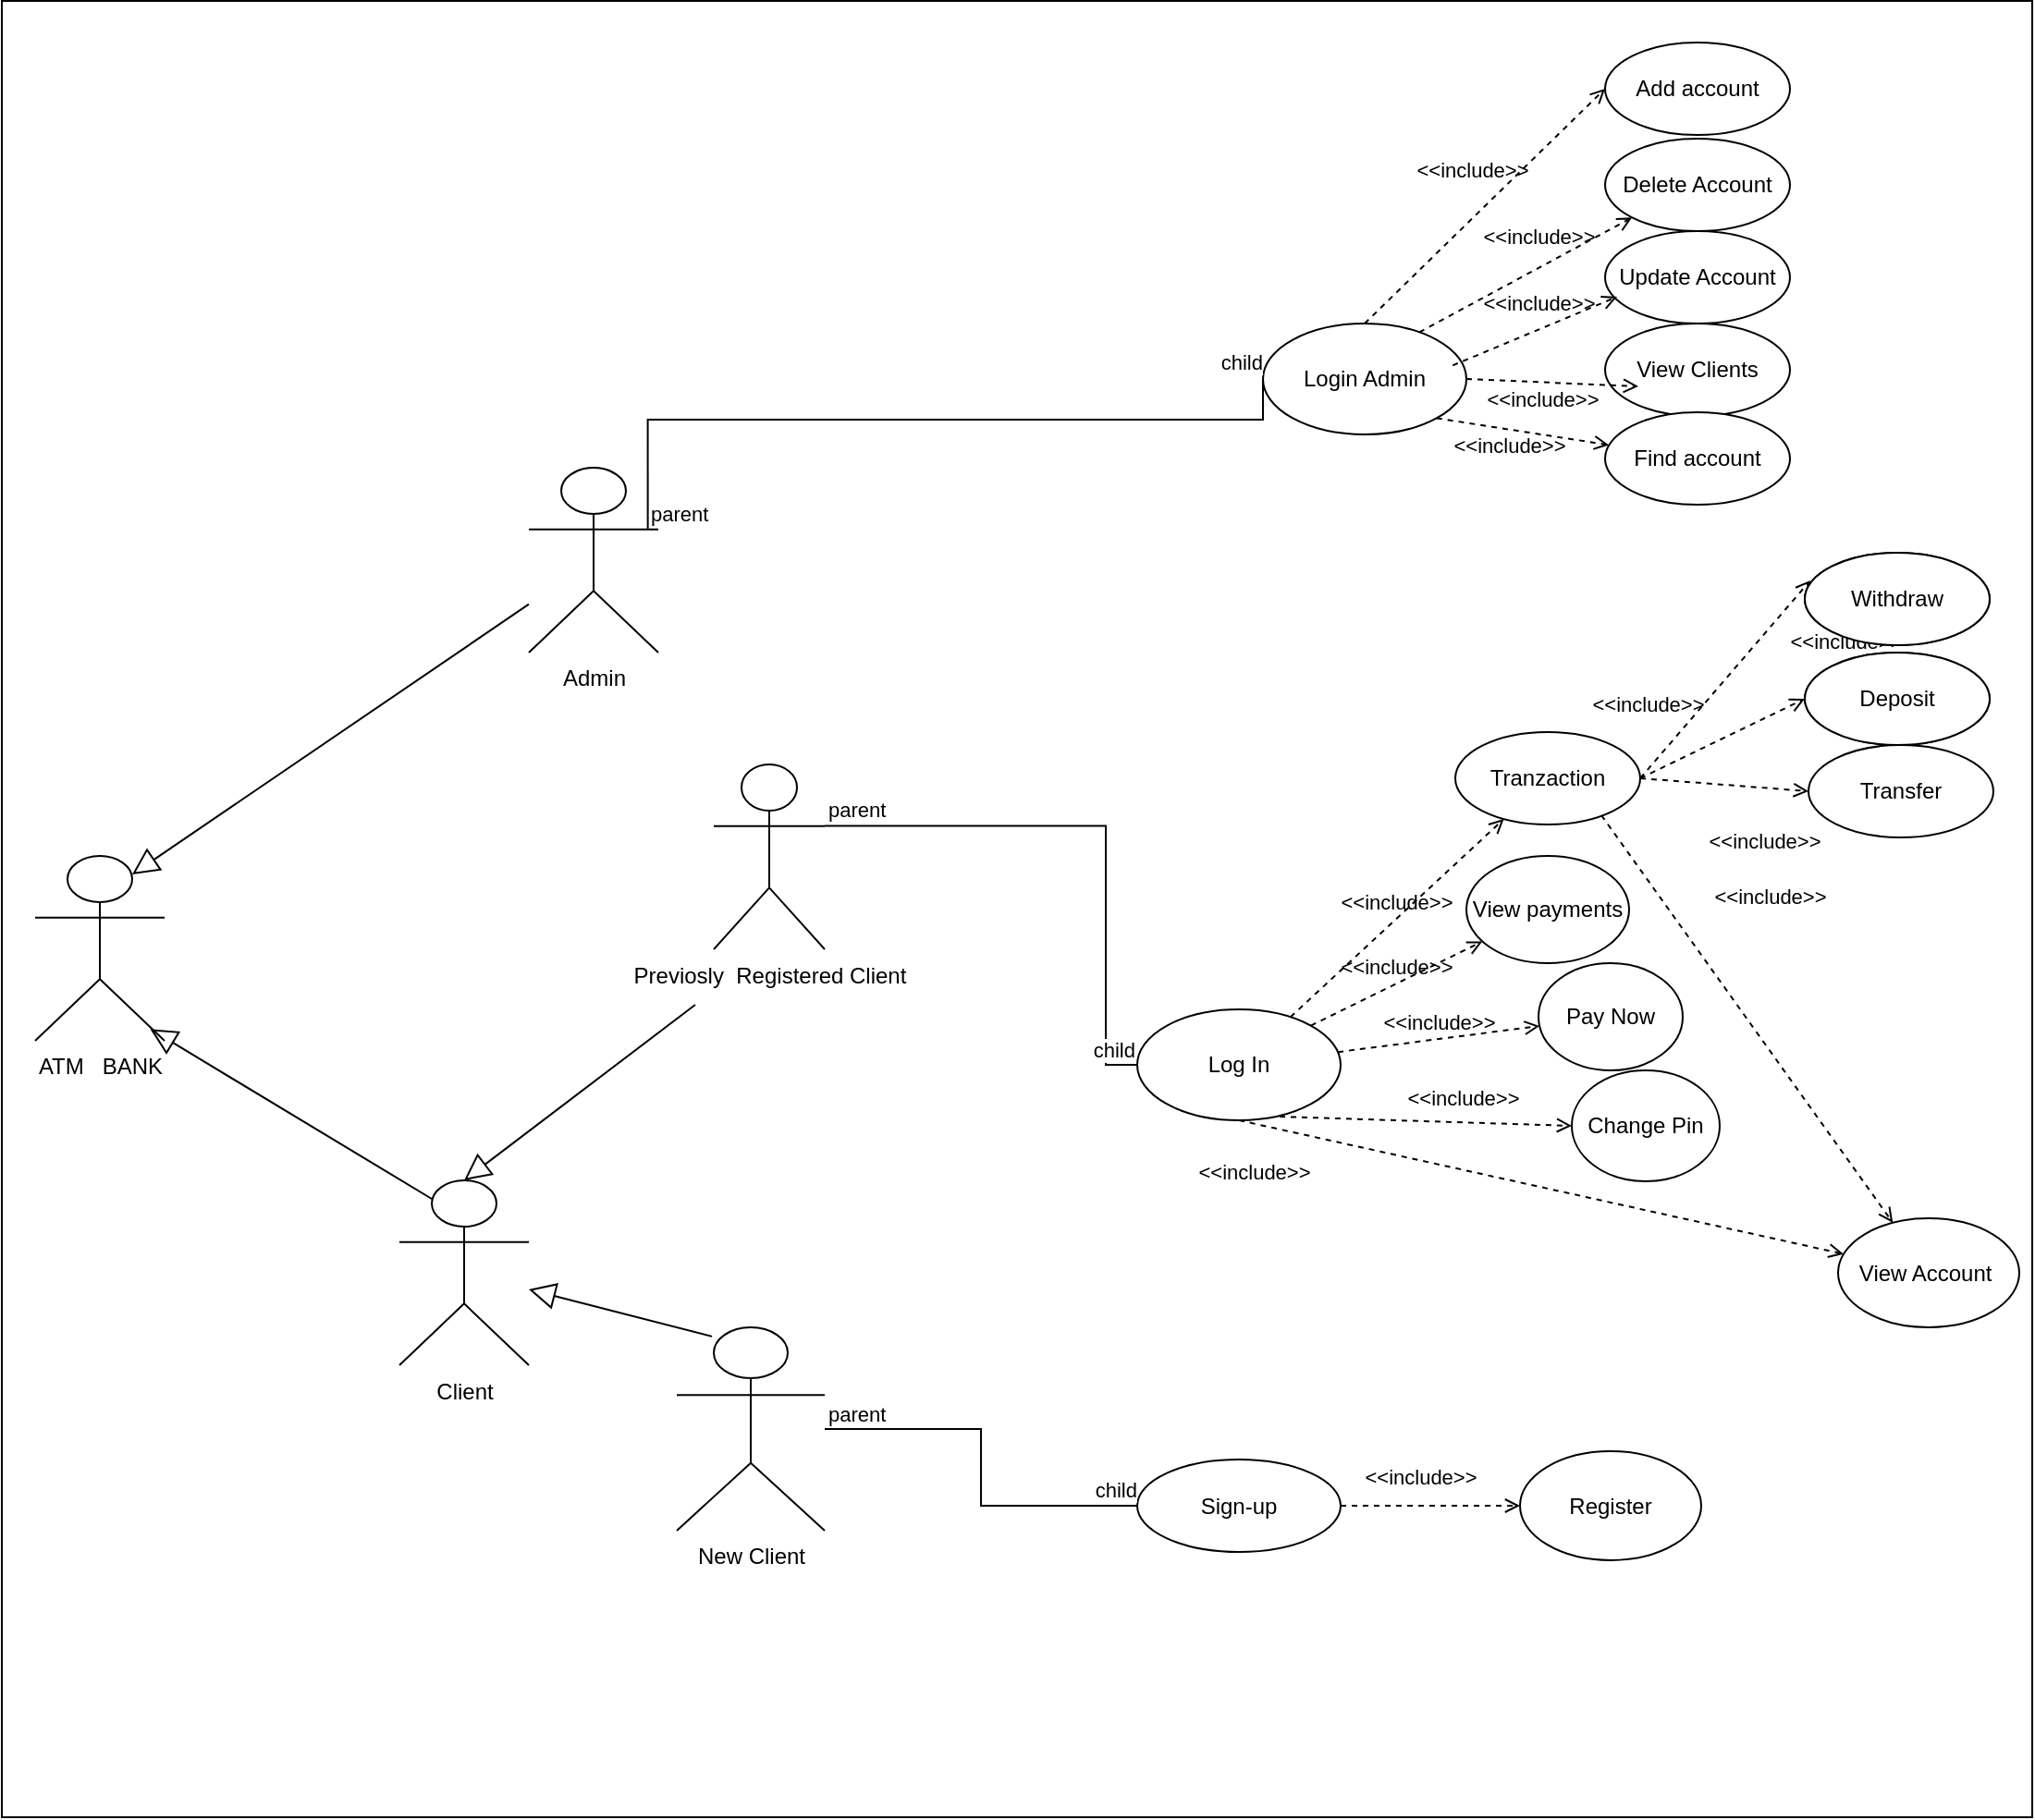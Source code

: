 <mxfile version="16.4.6" type="device"><diagram id="aFUUfVG2wBmpruRXsWwZ" name="Page-1"><mxGraphModel dx="1626" dy="947" grid="1" gridSize="18" guides="1" tooltips="1" connect="1" arrows="1" fold="1" page="1" pageScale="1" pageWidth="2827" pageHeight="2269" math="0" shadow="0"><root><object label="" id="0"><mxCell/></object><mxCell id="1" parent="0"/><mxCell id="B8zPzv0-Wtr5YbhiGRw1-2" value="" style="rounded=0;whiteSpace=wrap;html=1;" vertex="1" parent="1"><mxGeometry x="90" y="79.5" width="1098" height="982.5" as="geometry"/></mxCell><mxCell id="B8zPzv0-Wtr5YbhiGRw1-4" value="Tranzaction" style="ellipse;whiteSpace=wrap;html=1;" vertex="1" parent="1"><mxGeometry x="876" y="475" width="100" height="50" as="geometry"/></mxCell><mxCell id="B8zPzv0-Wtr5YbhiGRw1-6" value="Log In" style="ellipse;whiteSpace=wrap;html=1;" vertex="1" parent="1"><mxGeometry x="704" y="625" width="110" height="60" as="geometry"/></mxCell><mxCell id="B8zPzv0-Wtr5YbhiGRw1-7" value="View Account&amp;nbsp;" style="ellipse;whiteSpace=wrap;html=1;" vertex="1" parent="1"><mxGeometry x="1083" y="738" width="98" height="59" as="geometry"/></mxCell><mxCell id="B8zPzv0-Wtr5YbhiGRw1-8" value="Sign-up" style="ellipse;whiteSpace=wrap;html=1;" vertex="1" parent="1"><mxGeometry x="704" y="868.5" width="110" height="50" as="geometry"/></mxCell><mxCell id="B8zPzv0-Wtr5YbhiGRw1-12" value="New Client" style="shape=umlActor;html=1;verticalLabelPosition=bottom;verticalAlign=top;align=center;" vertex="1" parent="1"><mxGeometry x="455" y="797" width="80" height="110" as="geometry"/></mxCell><mxCell id="B8zPzv0-Wtr5YbhiGRw1-13" value="Client" style="shape=umlActor;html=1;verticalLabelPosition=bottom;verticalAlign=top;align=center;" vertex="1" parent="1"><mxGeometry x="305" y="717.5" width="70" height="100" as="geometry"/></mxCell><mxCell id="B8zPzv0-Wtr5YbhiGRw1-14" value="Previosly&amp;nbsp; Registered Client" style="shape=umlActor;html=1;verticalLabelPosition=bottom;verticalAlign=top;align=center;" vertex="1" parent="1"><mxGeometry x="475" y="492.5" width="60" height="100" as="geometry"/></mxCell><mxCell id="B8zPzv0-Wtr5YbhiGRw1-16" value="Change Pin&lt;span style=&quot;color: rgba(0 , 0 , 0 , 0) ; font-family: monospace ; font-size: 0px&quot;&gt;%3CmxGraphModel%3E%3Croot%3E%3CmxCell%20id%3D%220%22%2F%3E%3CmxCell%20id%3D%221%22%20parent%3D%220%22%2F%3E%3CmxCell%20id%3D%222%22%20value%3D%22Client%22%20style%3D%22shape%3DumlActor%3Bhtml%3D1%3BverticalLabelPosition%3Dbottom%3BverticalAlign%3Dtop%3Balign%3Dcenter%3B%22%20vertex%3D%221%22%20parent%3D%221%22%3E%3CmxGeometry%20x%3D%22100%22%20y%3D%22460%22%20width%3D%2230%22%20height%3D%2260%22%20as%3D%22geometry%22%2F%3E%3C%2FmxCell%3E%3C%2Froot%3E%3C%2FmxGraphModel%3E&lt;/span&gt;" style="ellipse;whiteSpace=wrap;html=1;" vertex="1" parent="1"><mxGeometry x="939" y="658" width="80" height="60" as="geometry"/></mxCell><mxCell id="B8zPzv0-Wtr5YbhiGRw1-18" value="View payments" style="ellipse;whiteSpace=wrap;html=1;" vertex="1" parent="1"><mxGeometry x="882" y="542" width="88" height="58" as="geometry"/></mxCell><mxCell id="B8zPzv0-Wtr5YbhiGRw1-19" value="Pay Now" style="ellipse;whiteSpace=wrap;html=1;" vertex="1" parent="1"><mxGeometry x="921" y="600" width="78" height="58" as="geometry"/></mxCell><mxCell id="B8zPzv0-Wtr5YbhiGRw1-20" value="" style="edgeStyle=none;html=1;endArrow=block;endFill=0;endSize=12;verticalAlign=bottom;rounded=0;entryX=0.5;entryY=0;entryDx=0;entryDy=0;entryPerimeter=0;" edge="1" parent="1" target="B8zPzv0-Wtr5YbhiGRw1-13"><mxGeometry width="160" relative="1" as="geometry"><mxPoint x="465" y="622.5" as="sourcePoint"/><mxPoint x="375.0" y="730.5" as="targetPoint"/></mxGeometry></mxCell><mxCell id="B8zPzv0-Wtr5YbhiGRw1-21" value="" style="edgeStyle=none;html=1;endArrow=block;endFill=0;endSize=12;verticalAlign=bottom;rounded=0;exitX=0.238;exitY=0.045;exitDx=0;exitDy=0;exitPerimeter=0;" edge="1" parent="1" source="B8zPzv0-Wtr5YbhiGRw1-12" target="B8zPzv0-Wtr5YbhiGRw1-13"><mxGeometry width="160" relative="1" as="geometry"><mxPoint x="525" y="842.5" as="sourcePoint"/><mxPoint x="375.0" y="812.581" as="targetPoint"/></mxGeometry></mxCell><mxCell id="B8zPzv0-Wtr5YbhiGRw1-22" value="" style="endArrow=none;html=1;edgeStyle=orthogonalEdgeStyle;rounded=0;" edge="1" parent="1" source="B8zPzv0-Wtr5YbhiGRw1-12" target="B8zPzv0-Wtr5YbhiGRw1-8"><mxGeometry relative="1" as="geometry"><mxPoint x="565" y="1130" as="sourcePoint"/><mxPoint x="725" y="1130" as="targetPoint"/></mxGeometry></mxCell><mxCell id="B8zPzv0-Wtr5YbhiGRw1-23" value="parent" style="edgeLabel;resizable=0;html=1;align=left;verticalAlign=bottom;" connectable="0" vertex="1" parent="B8zPzv0-Wtr5YbhiGRw1-22"><mxGeometry x="-1" relative="1" as="geometry"/></mxCell><mxCell id="B8zPzv0-Wtr5YbhiGRw1-24" value="child" style="edgeLabel;resizable=0;html=1;align=right;verticalAlign=bottom;" connectable="0" vertex="1" parent="B8zPzv0-Wtr5YbhiGRw1-22"><mxGeometry x="1" relative="1" as="geometry"/></mxCell><mxCell id="B8zPzv0-Wtr5YbhiGRw1-25" value="" style="endArrow=none;html=1;edgeStyle=orthogonalEdgeStyle;rounded=0;exitX=1;exitY=0.333;exitDx=0;exitDy=0;exitPerimeter=0;" edge="1" parent="1" source="B8zPzv0-Wtr5YbhiGRw1-14" target="B8zPzv0-Wtr5YbhiGRw1-6"><mxGeometry relative="1" as="geometry"><mxPoint x="525" y="950" as="sourcePoint"/><mxPoint x="685" y="950" as="targetPoint"/><Array as="points"><mxPoint x="687" y="526"/><mxPoint x="687" y="655"/></Array></mxGeometry></mxCell><mxCell id="B8zPzv0-Wtr5YbhiGRw1-26" value="parent" style="edgeLabel;resizable=0;html=1;align=left;verticalAlign=bottom;" connectable="0" vertex="1" parent="B8zPzv0-Wtr5YbhiGRw1-25"><mxGeometry x="-1" relative="1" as="geometry"/></mxCell><mxCell id="B8zPzv0-Wtr5YbhiGRw1-27" value="child" style="edgeLabel;resizable=0;html=1;align=right;verticalAlign=bottom;" connectable="0" vertex="1" parent="B8zPzv0-Wtr5YbhiGRw1-25"><mxGeometry x="1" relative="1" as="geometry"/></mxCell><mxCell id="B8zPzv0-Wtr5YbhiGRw1-47" value="&amp;lt;&amp;lt;include&amp;gt;&amp;gt;" style="html=1;verticalAlign=bottom;labelBackgroundColor=none;endArrow=open;endFill=0;dashed=1;rounded=0;" edge="1" parent="1" source="B8zPzv0-Wtr5YbhiGRw1-6" target="B8zPzv0-Wtr5YbhiGRw1-19"><mxGeometry width="160" relative="1" as="geometry"><mxPoint x="632" y="699" as="sourcePoint"/><mxPoint x="792" y="699" as="targetPoint"/></mxGeometry></mxCell><mxCell id="B8zPzv0-Wtr5YbhiGRw1-48" value="&amp;lt;&amp;lt;include&amp;gt;&amp;gt;" style="html=1;verticalAlign=bottom;labelBackgroundColor=none;endArrow=open;endFill=0;dashed=1;rounded=0;exitX=0.7;exitY=0.967;exitDx=0;exitDy=0;entryX=0;entryY=0.5;entryDx=0;entryDy=0;exitPerimeter=0;" edge="1" parent="1" source="B8zPzv0-Wtr5YbhiGRw1-6" target="B8zPzv0-Wtr5YbhiGRw1-16"><mxGeometry x="0.253" y="4" width="160" relative="1" as="geometry"><mxPoint x="821.042" y="690.969" as="sourcePoint"/><mxPoint x="902.998" y="724.362" as="targetPoint"/><mxPoint as="offset"/></mxGeometry></mxCell><mxCell id="B8zPzv0-Wtr5YbhiGRw1-50" value="&amp;lt;&amp;lt;include&amp;gt;&amp;gt;" style="html=1;verticalAlign=bottom;labelBackgroundColor=none;endArrow=open;endFill=0;dashed=1;rounded=0;exitX=0.5;exitY=1;exitDx=0;exitDy=0;" edge="1" parent="1" source="B8zPzv0-Wtr5YbhiGRw1-6" target="B8zPzv0-Wtr5YbhiGRw1-7"><mxGeometry x="-0.904" y="-34" width="160" relative="1" as="geometry"><mxPoint x="799" y="701.02" as="sourcePoint"/><mxPoint x="904" y="803" as="targetPoint"/><mxPoint as="offset"/></mxGeometry></mxCell><mxCell id="B8zPzv0-Wtr5YbhiGRw1-51" value="&amp;lt;&amp;lt;include&amp;gt;&amp;gt;" style="html=1;verticalAlign=bottom;labelBackgroundColor=none;endArrow=open;endFill=0;dashed=1;rounded=0;exitX=1;exitY=0;exitDx=0;exitDy=0;" edge="1" parent="1" source="B8zPzv0-Wtr5YbhiGRw1-6" target="B8zPzv0-Wtr5YbhiGRw1-18"><mxGeometry width="160" relative="1" as="geometry"><mxPoint x="832" y="673" as="sourcePoint"/><mxPoint x="904" y="673" as="targetPoint"/></mxGeometry></mxCell><mxCell id="B8zPzv0-Wtr5YbhiGRw1-52" value="&amp;lt;&amp;lt;include&amp;gt;&amp;gt;" style="html=1;verticalAlign=bottom;labelBackgroundColor=none;endArrow=open;endFill=0;dashed=1;rounded=0;" edge="1" parent="1" source="B8zPzv0-Wtr5YbhiGRw1-6" target="B8zPzv0-Wtr5YbhiGRw1-4"><mxGeometry width="160" relative="1" as="geometry"><mxPoint x="815.891" y="651.787" as="sourcePoint"/><mxPoint x="904.599" y="623.313" as="targetPoint"/></mxGeometry></mxCell><mxCell id="B8zPzv0-Wtr5YbhiGRw1-53" value="Withdraw" style="ellipse;whiteSpace=wrap;html=1;" vertex="1" parent="1"><mxGeometry x="1065" y="378" width="100" height="50" as="geometry"/></mxCell><mxCell id="B8zPzv0-Wtr5YbhiGRw1-54" value="Deposit" style="ellipse;whiteSpace=wrap;html=1;" vertex="1" parent="1"><mxGeometry x="1065" y="432" width="100" height="50" as="geometry"/></mxCell><mxCell id="B8zPzv0-Wtr5YbhiGRw1-55" value="Transfer" style="ellipse;whiteSpace=wrap;html=1;" vertex="1" parent="1"><mxGeometry x="1067" y="482" width="100" height="50" as="geometry"/></mxCell><mxCell id="B8zPzv0-Wtr5YbhiGRw1-56" value="&amp;lt;&amp;lt;include&amp;gt;&amp;gt;" style="html=1;verticalAlign=bottom;labelBackgroundColor=none;endArrow=open;endFill=0;dashed=1;rounded=0;exitX=1;exitY=0.5;exitDx=0;exitDy=0;entryX=0.03;entryY=0.3;entryDx=0;entryDy=0;entryPerimeter=0;" edge="1" parent="1" source="B8zPzv0-Wtr5YbhiGRw1-4" target="B8zPzv0-Wtr5YbhiGRw1-53"><mxGeometry x="0.73" y="-42" width="160" relative="1" as="geometry"><mxPoint x="777" y="703" as="sourcePoint"/><mxPoint x="1005.651" y="820.404" as="targetPoint"/><mxPoint as="offset"/></mxGeometry></mxCell><mxCell id="B8zPzv0-Wtr5YbhiGRw1-57" value="&amp;lt;&amp;lt;include&amp;gt;&amp;gt;" style="html=1;verticalAlign=bottom;labelBackgroundColor=none;endArrow=open;endFill=0;dashed=1;rounded=0;entryX=0;entryY=0.5;entryDx=0;entryDy=0;exitX=1;exitY=0.5;exitDx=0;exitDy=0;" edge="1" parent="1" source="B8zPzv0-Wtr5YbhiGRw1-4" target="B8zPzv0-Wtr5YbhiGRw1-54"><mxGeometry x="-0.652" y="26" width="160" relative="1" as="geometry"><mxPoint x="994" y="518" as="sourcePoint"/><mxPoint x="1068" y="538" as="targetPoint"/><mxPoint as="offset"/></mxGeometry></mxCell><mxCell id="B8zPzv0-Wtr5YbhiGRw1-58" value="&amp;lt;&amp;lt;include&amp;gt;&amp;gt;" style="html=1;verticalAlign=bottom;labelBackgroundColor=none;endArrow=open;endFill=0;dashed=1;rounded=0;entryX=0;entryY=0.5;entryDx=0;entryDy=0;exitX=1;exitY=0.5;exitDx=0;exitDy=0;" edge="1" parent="1" source="B8zPzv0-Wtr5YbhiGRw1-4" target="B8zPzv0-Wtr5YbhiGRw1-55"><mxGeometry x="0.536" y="-38" width="160" relative="1" as="geometry"><mxPoint x="939" y="522" as="sourcePoint"/><mxPoint x="1083" y="618" as="targetPoint"/><mxPoint as="offset"/></mxGeometry></mxCell><mxCell id="B8zPzv0-Wtr5YbhiGRw1-59" value="&amp;lt;&amp;lt;include&amp;gt;&amp;gt;" style="html=1;verticalAlign=bottom;labelBackgroundColor=none;endArrow=open;endFill=0;dashed=1;rounded=0;exitX=0.79;exitY=0.9;exitDx=0;exitDy=0;exitPerimeter=0;" edge="1" parent="1" source="B8zPzv0-Wtr5YbhiGRw1-4" target="B8zPzv0-Wtr5YbhiGRw1-7"><mxGeometry x="-0.291" y="43" width="160" relative="1" as="geometry"><mxPoint x="994" y="518" as="sourcePoint"/><mxPoint x="1083" y="688" as="targetPoint"/><mxPoint as="offset"/></mxGeometry></mxCell><mxCell id="B8zPzv0-Wtr5YbhiGRw1-60" value="Register" style="ellipse;whiteSpace=wrap;html=1;" vertex="1" parent="1"><mxGeometry x="911" y="864" width="98" height="59" as="geometry"/></mxCell><mxCell id="B8zPzv0-Wtr5YbhiGRw1-61" value="&amp;lt;&amp;lt;include&amp;gt;&amp;gt;" style="html=1;verticalAlign=bottom;labelBackgroundColor=none;endArrow=open;endFill=0;dashed=1;rounded=0;exitX=1;exitY=0.5;exitDx=0;exitDy=0;" edge="1" parent="1" source="B8zPzv0-Wtr5YbhiGRw1-8" target="B8zPzv0-Wtr5YbhiGRw1-60"><mxGeometry x="-0.128" y="7" width="160" relative="1" as="geometry"><mxPoint x="777" y="703" as="sourcePoint"/><mxPoint x="1103.973" y="775.381" as="targetPoint"/><mxPoint as="offset"/><Array as="points"/></mxGeometry></mxCell><mxCell id="B8zPzv0-Wtr5YbhiGRw1-62" value="Admin" style="shape=umlActor;html=1;verticalLabelPosition=bottom;verticalAlign=top;align=center;" vertex="1" parent="1"><mxGeometry x="375" y="332" width="70" height="100" as="geometry"/></mxCell><mxCell id="B8zPzv0-Wtr5YbhiGRw1-63" value="Login Admin" style="ellipse;whiteSpace=wrap;html=1;" vertex="1" parent="1"><mxGeometry x="772" y="254" width="110" height="60" as="geometry"/></mxCell><mxCell id="B8zPzv0-Wtr5YbhiGRw1-66" value="" style="endArrow=none;html=1;edgeStyle=orthogonalEdgeStyle;rounded=0;exitX=0.919;exitY=0.337;exitDx=0;exitDy=0;exitPerimeter=0;entryX=0;entryY=0.5;entryDx=0;entryDy=0;" edge="1" parent="1" source="B8zPzv0-Wtr5YbhiGRw1-62" target="B8zPzv0-Wtr5YbhiGRw1-63"><mxGeometry relative="1" as="geometry"><mxPoint x="553" y="543.833" as="sourcePoint"/><mxPoint x="633" y="324" as="targetPoint"/><Array as="points"><mxPoint x="439" y="306"/><mxPoint x="772" y="306"/></Array></mxGeometry></mxCell><mxCell id="B8zPzv0-Wtr5YbhiGRw1-67" value="parent" style="edgeLabel;resizable=0;html=1;align=left;verticalAlign=bottom;" connectable="0" vertex="1" parent="B8zPzv0-Wtr5YbhiGRw1-66"><mxGeometry x="-1" relative="1" as="geometry"/></mxCell><mxCell id="B8zPzv0-Wtr5YbhiGRw1-68" value="child" style="edgeLabel;resizable=0;html=1;align=right;verticalAlign=bottom;" connectable="0" vertex="1" parent="B8zPzv0-Wtr5YbhiGRw1-66"><mxGeometry x="1" relative="1" as="geometry"/></mxCell><mxCell id="B8zPzv0-Wtr5YbhiGRw1-69" value="Withdraw" style="ellipse;whiteSpace=wrap;html=1;" vertex="1" parent="1"><mxGeometry x="1065" y="378" width="100" height="50" as="geometry"/></mxCell><mxCell id="B8zPzv0-Wtr5YbhiGRw1-70" value="Deposit" style="ellipse;whiteSpace=wrap;html=1;" vertex="1" parent="1"><mxGeometry x="1065" y="432" width="100" height="50" as="geometry"/></mxCell><mxCell id="B8zPzv0-Wtr5YbhiGRw1-71" value="Update Account" style="ellipse;whiteSpace=wrap;html=1;" vertex="1" parent="1"><mxGeometry x="957" y="204" width="100" height="50" as="geometry"/></mxCell><mxCell id="B8zPzv0-Wtr5YbhiGRw1-72" value="Delete Account" style="ellipse;whiteSpace=wrap;html=1;" vertex="1" parent="1"><mxGeometry x="957" y="154" width="100" height="50" as="geometry"/></mxCell><mxCell id="B8zPzv0-Wtr5YbhiGRw1-73" value="View Clients" style="ellipse;whiteSpace=wrap;html=1;" vertex="1" parent="1"><mxGeometry x="957" y="254" width="100" height="50" as="geometry"/></mxCell><mxCell id="B8zPzv0-Wtr5YbhiGRw1-74" value="Find account" style="ellipse;whiteSpace=wrap;html=1;" vertex="1" parent="1"><mxGeometry x="957" y="302" width="100" height="50" as="geometry"/></mxCell><mxCell id="B8zPzv0-Wtr5YbhiGRw1-75" value="Add account" style="ellipse;whiteSpace=wrap;html=1;" vertex="1" parent="1"><mxGeometry x="957" y="102" width="100" height="50" as="geometry"/></mxCell><mxCell id="B8zPzv0-Wtr5YbhiGRw1-76" value="&amp;lt;&amp;lt;include&amp;gt;&amp;gt;" style="html=1;verticalAlign=bottom;labelBackgroundColor=none;endArrow=open;endFill=0;dashed=1;rounded=0;exitX=0.5;exitY=0;exitDx=0;exitDy=0;entryX=0;entryY=0.5;entryDx=0;entryDy=0;" edge="1" parent="1" source="B8zPzv0-Wtr5YbhiGRw1-63" target="B8zPzv0-Wtr5YbhiGRw1-75"><mxGeometry x="0.026" y="12" width="160" relative="1" as="geometry"><mxPoint x="847" y="232.5" as="sourcePoint"/><mxPoint x="939" y="125.5" as="targetPoint"/><mxPoint as="offset"/></mxGeometry></mxCell><mxCell id="B8zPzv0-Wtr5YbhiGRw1-77" value="&amp;lt;&amp;lt;include&amp;gt;&amp;gt;" style="html=1;verticalAlign=bottom;labelBackgroundColor=none;endArrow=open;endFill=0;dashed=1;rounded=0;exitX=0.769;exitY=0.078;exitDx=0;exitDy=0;entryX=0;entryY=1;entryDx=0;entryDy=0;exitPerimeter=0;" edge="1" parent="1" source="B8zPzv0-Wtr5YbhiGRw1-63" target="B8zPzv0-Wtr5YbhiGRw1-72"><mxGeometry x="0.179" y="7" width="160" relative="1" as="geometry"><mxPoint x="845" y="272" as="sourcePoint"/><mxPoint x="975.0" y="145" as="targetPoint"/><mxPoint as="offset"/></mxGeometry></mxCell><mxCell id="B8zPzv0-Wtr5YbhiGRw1-78" value="&amp;lt;&amp;lt;include&amp;gt;&amp;gt;" style="html=1;verticalAlign=bottom;labelBackgroundColor=none;endArrow=open;endFill=0;dashed=1;rounded=0;exitX=0.769;exitY=0.078;exitDx=0;exitDy=0;entryX=0.065;entryY=0.711;entryDx=0;entryDy=0;exitPerimeter=0;entryPerimeter=0;" edge="1" parent="1" target="B8zPzv0-Wtr5YbhiGRw1-71"><mxGeometry x="0.086" y="5" width="160" relative="1" as="geometry"><mxPoint x="874.59" y="276.68" as="sourcePoint"/><mxPoint x="989.333" y="214.521" as="targetPoint"/><mxPoint as="offset"/></mxGeometry></mxCell><mxCell id="B8zPzv0-Wtr5YbhiGRw1-79" value="&amp;lt;&amp;lt;include&amp;gt;&amp;gt;" style="html=1;verticalAlign=bottom;labelBackgroundColor=none;endArrow=open;endFill=0;dashed=1;rounded=0;exitX=1;exitY=0.5;exitDx=0;exitDy=0;" edge="1" parent="1" source="B8zPzv0-Wtr5YbhiGRw1-63"><mxGeometry x="-0.111" y="-18" width="160" relative="1" as="geometry"><mxPoint x="892.59" y="294.68" as="sourcePoint"/><mxPoint x="975" y="288" as="targetPoint"/><mxPoint as="offset"/></mxGeometry></mxCell><mxCell id="B8zPzv0-Wtr5YbhiGRw1-80" value="&amp;lt;&amp;lt;include&amp;gt;&amp;gt;" style="html=1;verticalAlign=bottom;labelBackgroundColor=none;endArrow=open;endFill=0;dashed=1;rounded=0;exitX=1;exitY=1;exitDx=0;exitDy=0;" edge="1" parent="1" source="B8zPzv0-Wtr5YbhiGRw1-63" target="B8zPzv0-Wtr5YbhiGRw1-74"><mxGeometry x="-0.111" y="-18" width="160" relative="1" as="geometry"><mxPoint x="900" y="302" as="sourcePoint"/><mxPoint x="993" y="306.0" as="targetPoint"/><mxPoint as="offset"/></mxGeometry></mxCell><mxCell id="B8zPzv0-Wtr5YbhiGRw1-81" value="ATM&amp;nbsp; &amp;nbsp;BANK" style="shape=umlActor;html=1;verticalLabelPosition=bottom;verticalAlign=top;align=center;" vertex="1" parent="1"><mxGeometry x="108" y="542" width="70" height="100" as="geometry"/></mxCell><mxCell id="B8zPzv0-Wtr5YbhiGRw1-82" value="" style="edgeStyle=none;html=1;endArrow=block;endFill=0;endSize=12;verticalAlign=bottom;rounded=0;entryX=0.75;entryY=0.1;entryDx=0;entryDy=0;entryPerimeter=0;" edge="1" parent="1" source="B8zPzv0-Wtr5YbhiGRw1-62" target="B8zPzv0-Wtr5YbhiGRw1-81"><mxGeometry width="160" relative="1" as="geometry"><mxPoint x="341" y="437" as="sourcePoint"/><mxPoint x="216" y="532" as="targetPoint"/></mxGeometry></mxCell><mxCell id="B8zPzv0-Wtr5YbhiGRw1-83" value="" style="edgeStyle=none;html=1;endArrow=block;endFill=0;endSize=12;verticalAlign=bottom;rounded=0;exitX=0.25;exitY=0.1;exitDx=0;exitDy=0;exitPerimeter=0;entryX=0.89;entryY=0.937;entryDx=0;entryDy=0;entryPerimeter=0;" edge="1" parent="1" source="B8zPzv0-Wtr5YbhiGRw1-13" target="B8zPzv0-Wtr5YbhiGRw1-81"><mxGeometry width="160" relative="1" as="geometry"><mxPoint x="305" y="770.65" as="sourcePoint"/><mxPoint x="195.96" y="641.996" as="targetPoint"/></mxGeometry></mxCell></root></mxGraphModel></diagram></mxfile>